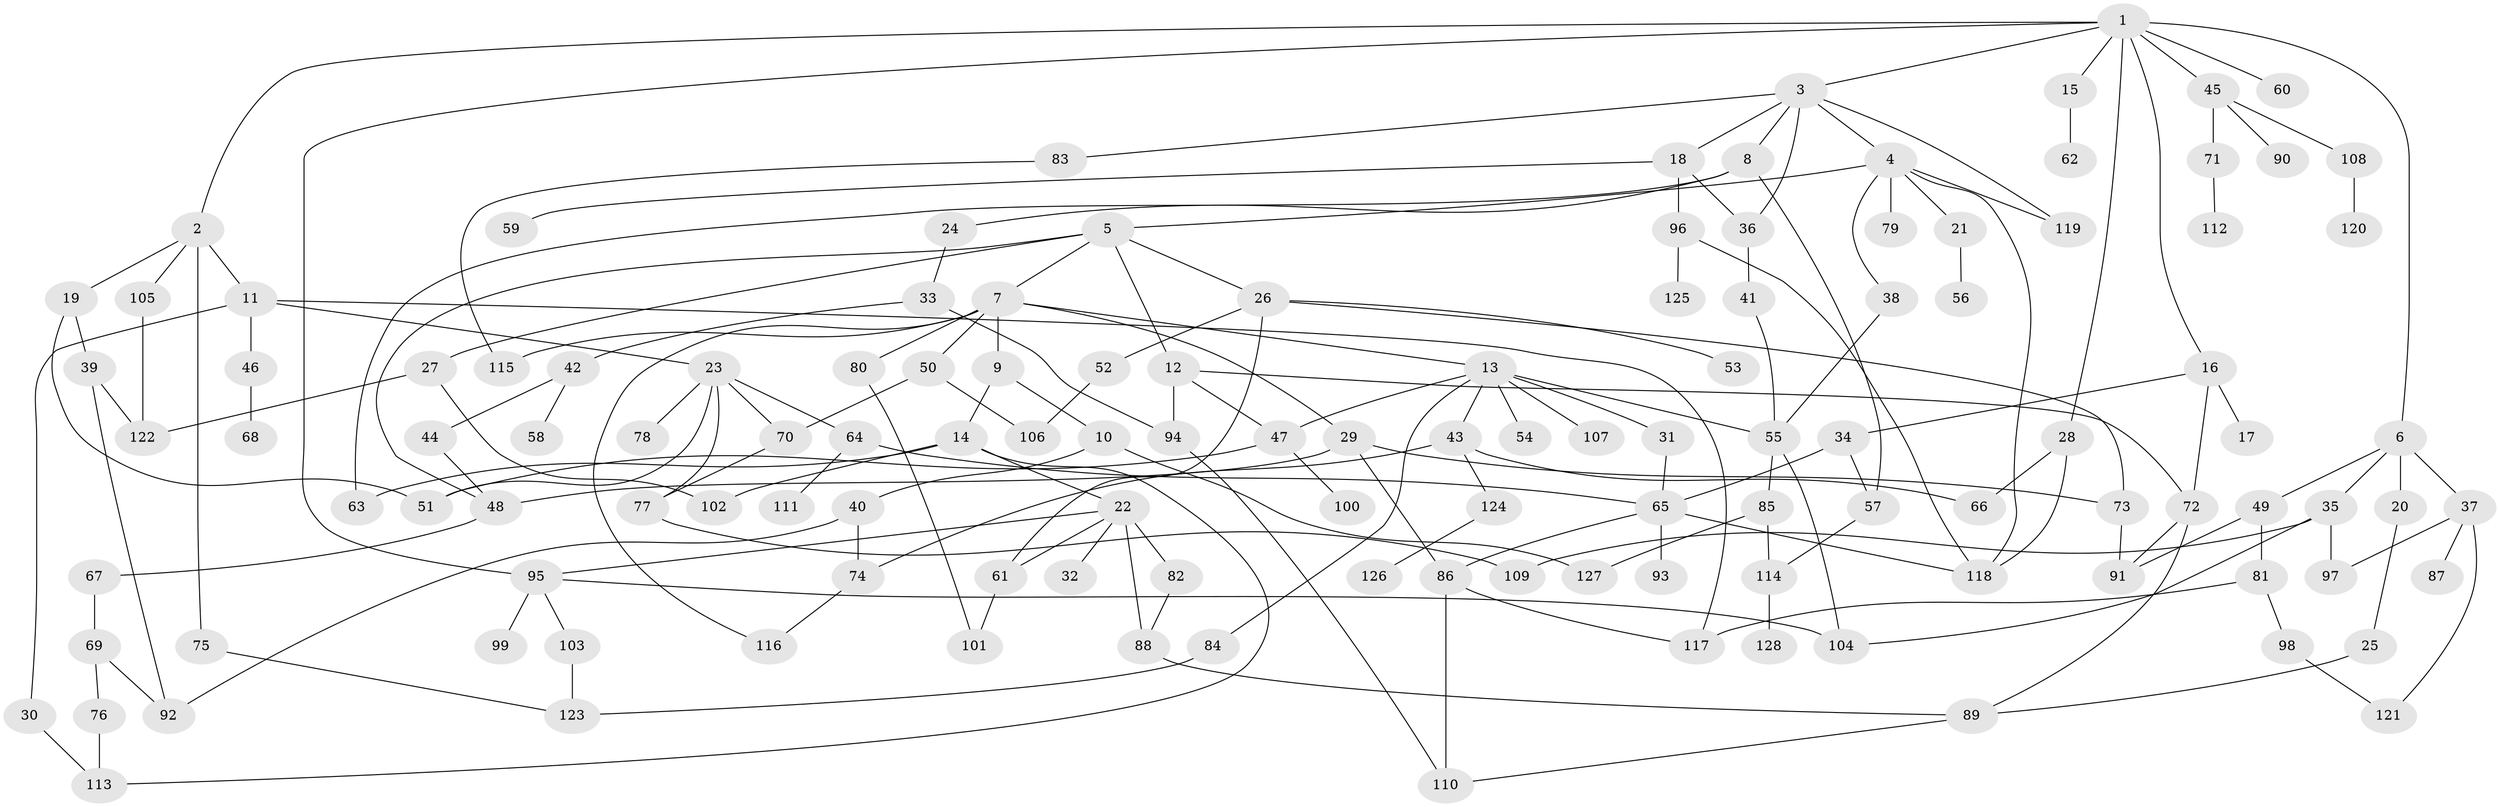 // Generated by graph-tools (version 1.1) at 2025/13/03/09/25 04:13:39]
// undirected, 128 vertices, 182 edges
graph export_dot {
graph [start="1"]
  node [color=gray90,style=filled];
  1;
  2;
  3;
  4;
  5;
  6;
  7;
  8;
  9;
  10;
  11;
  12;
  13;
  14;
  15;
  16;
  17;
  18;
  19;
  20;
  21;
  22;
  23;
  24;
  25;
  26;
  27;
  28;
  29;
  30;
  31;
  32;
  33;
  34;
  35;
  36;
  37;
  38;
  39;
  40;
  41;
  42;
  43;
  44;
  45;
  46;
  47;
  48;
  49;
  50;
  51;
  52;
  53;
  54;
  55;
  56;
  57;
  58;
  59;
  60;
  61;
  62;
  63;
  64;
  65;
  66;
  67;
  68;
  69;
  70;
  71;
  72;
  73;
  74;
  75;
  76;
  77;
  78;
  79;
  80;
  81;
  82;
  83;
  84;
  85;
  86;
  87;
  88;
  89;
  90;
  91;
  92;
  93;
  94;
  95;
  96;
  97;
  98;
  99;
  100;
  101;
  102;
  103;
  104;
  105;
  106;
  107;
  108;
  109;
  110;
  111;
  112;
  113;
  114;
  115;
  116;
  117;
  118;
  119;
  120;
  121;
  122;
  123;
  124;
  125;
  126;
  127;
  128;
  1 -- 2;
  1 -- 3;
  1 -- 6;
  1 -- 15;
  1 -- 16;
  1 -- 28;
  1 -- 45;
  1 -- 60;
  1 -- 95;
  2 -- 11;
  2 -- 19;
  2 -- 75;
  2 -- 105;
  3 -- 4;
  3 -- 8;
  3 -- 18;
  3 -- 83;
  3 -- 36;
  3 -- 119;
  4 -- 5;
  4 -- 21;
  4 -- 38;
  4 -- 79;
  4 -- 119;
  4 -- 118;
  5 -- 7;
  5 -- 12;
  5 -- 26;
  5 -- 27;
  5 -- 48;
  6 -- 20;
  6 -- 35;
  6 -- 37;
  6 -- 49;
  7 -- 9;
  7 -- 13;
  7 -- 29;
  7 -- 50;
  7 -- 80;
  7 -- 115;
  7 -- 116;
  8 -- 24;
  8 -- 63;
  8 -- 57;
  9 -- 10;
  9 -- 14;
  10 -- 40;
  10 -- 127;
  11 -- 23;
  11 -- 30;
  11 -- 46;
  11 -- 117;
  12 -- 72;
  12 -- 94;
  12 -- 47;
  13 -- 31;
  13 -- 43;
  13 -- 47;
  13 -- 54;
  13 -- 55;
  13 -- 84;
  13 -- 107;
  14 -- 22;
  14 -- 102;
  14 -- 113;
  14 -- 63;
  15 -- 62;
  16 -- 17;
  16 -- 34;
  16 -- 72;
  18 -- 36;
  18 -- 59;
  18 -- 96;
  19 -- 39;
  19 -- 51;
  20 -- 25;
  21 -- 56;
  22 -- 32;
  22 -- 82;
  22 -- 88;
  22 -- 95;
  22 -- 61;
  23 -- 64;
  23 -- 77;
  23 -- 78;
  23 -- 70;
  23 -- 51;
  24 -- 33;
  25 -- 89;
  26 -- 52;
  26 -- 53;
  26 -- 61;
  26 -- 73;
  27 -- 102;
  27 -- 122;
  28 -- 66;
  28 -- 118;
  29 -- 48;
  29 -- 73;
  29 -- 86;
  30 -- 113;
  31 -- 65;
  33 -- 42;
  33 -- 94;
  34 -- 57;
  34 -- 65;
  35 -- 97;
  35 -- 109;
  35 -- 104;
  36 -- 41;
  37 -- 87;
  37 -- 97;
  37 -- 121;
  38 -- 55;
  39 -- 122;
  39 -- 92;
  40 -- 74;
  40 -- 92;
  41 -- 55;
  42 -- 44;
  42 -- 58;
  43 -- 124;
  43 -- 66;
  43 -- 74;
  44 -- 48;
  45 -- 71;
  45 -- 90;
  45 -- 108;
  46 -- 68;
  47 -- 100;
  47 -- 51;
  48 -- 67;
  49 -- 81;
  49 -- 91;
  50 -- 70;
  50 -- 106;
  52 -- 106;
  55 -- 85;
  55 -- 104;
  57 -- 114;
  61 -- 101;
  64 -- 111;
  64 -- 65;
  65 -- 86;
  65 -- 93;
  65 -- 118;
  67 -- 69;
  69 -- 76;
  69 -- 92;
  70 -- 77;
  71 -- 112;
  72 -- 89;
  72 -- 91;
  73 -- 91;
  74 -- 116;
  75 -- 123;
  76 -- 113;
  77 -- 109;
  80 -- 101;
  81 -- 98;
  81 -- 117;
  82 -- 88;
  83 -- 115;
  84 -- 123;
  85 -- 114;
  85 -- 127;
  86 -- 110;
  86 -- 117;
  88 -- 89;
  89 -- 110;
  94 -- 110;
  95 -- 99;
  95 -- 103;
  95 -- 104;
  96 -- 118;
  96 -- 125;
  98 -- 121;
  103 -- 123;
  105 -- 122;
  108 -- 120;
  114 -- 128;
  124 -- 126;
}
